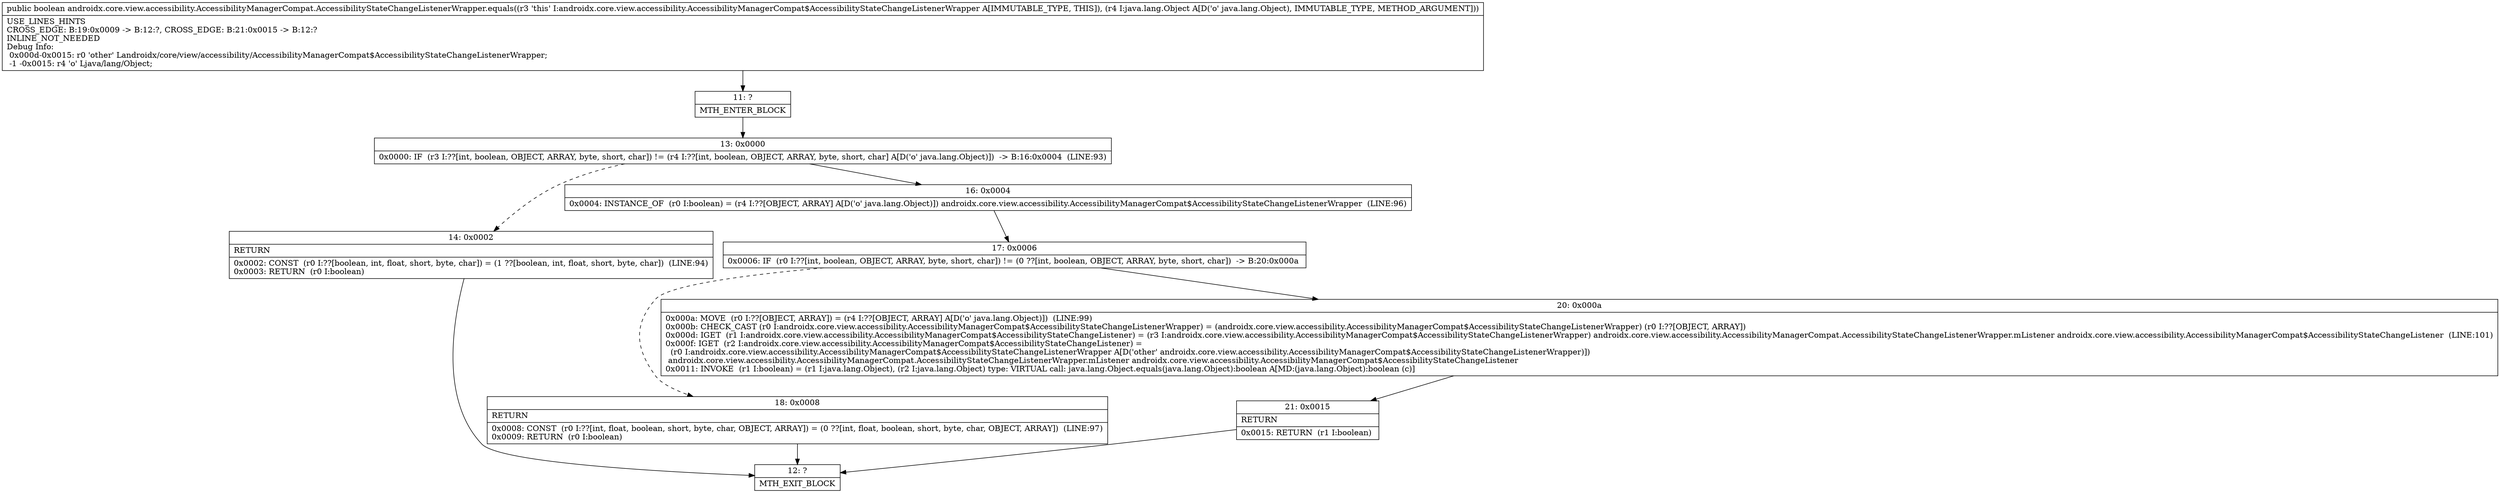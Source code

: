 digraph "CFG forandroidx.core.view.accessibility.AccessibilityManagerCompat.AccessibilityStateChangeListenerWrapper.equals(Ljava\/lang\/Object;)Z" {
Node_11 [shape=record,label="{11\:\ ?|MTH_ENTER_BLOCK\l}"];
Node_13 [shape=record,label="{13\:\ 0x0000|0x0000: IF  (r3 I:??[int, boolean, OBJECT, ARRAY, byte, short, char]) != (r4 I:??[int, boolean, OBJECT, ARRAY, byte, short, char] A[D('o' java.lang.Object)])  \-\> B:16:0x0004  (LINE:93)\l}"];
Node_14 [shape=record,label="{14\:\ 0x0002|RETURN\l|0x0002: CONST  (r0 I:??[boolean, int, float, short, byte, char]) = (1 ??[boolean, int, float, short, byte, char])  (LINE:94)\l0x0003: RETURN  (r0 I:boolean) \l}"];
Node_12 [shape=record,label="{12\:\ ?|MTH_EXIT_BLOCK\l}"];
Node_16 [shape=record,label="{16\:\ 0x0004|0x0004: INSTANCE_OF  (r0 I:boolean) = (r4 I:??[OBJECT, ARRAY] A[D('o' java.lang.Object)]) androidx.core.view.accessibility.AccessibilityManagerCompat$AccessibilityStateChangeListenerWrapper  (LINE:96)\l}"];
Node_17 [shape=record,label="{17\:\ 0x0006|0x0006: IF  (r0 I:??[int, boolean, OBJECT, ARRAY, byte, short, char]) != (0 ??[int, boolean, OBJECT, ARRAY, byte, short, char])  \-\> B:20:0x000a \l}"];
Node_18 [shape=record,label="{18\:\ 0x0008|RETURN\l|0x0008: CONST  (r0 I:??[int, float, boolean, short, byte, char, OBJECT, ARRAY]) = (0 ??[int, float, boolean, short, byte, char, OBJECT, ARRAY])  (LINE:97)\l0x0009: RETURN  (r0 I:boolean) \l}"];
Node_20 [shape=record,label="{20\:\ 0x000a|0x000a: MOVE  (r0 I:??[OBJECT, ARRAY]) = (r4 I:??[OBJECT, ARRAY] A[D('o' java.lang.Object)])  (LINE:99)\l0x000b: CHECK_CAST (r0 I:androidx.core.view.accessibility.AccessibilityManagerCompat$AccessibilityStateChangeListenerWrapper) = (androidx.core.view.accessibility.AccessibilityManagerCompat$AccessibilityStateChangeListenerWrapper) (r0 I:??[OBJECT, ARRAY]) \l0x000d: IGET  (r1 I:androidx.core.view.accessibility.AccessibilityManagerCompat$AccessibilityStateChangeListener) = (r3 I:androidx.core.view.accessibility.AccessibilityManagerCompat$AccessibilityStateChangeListenerWrapper) androidx.core.view.accessibility.AccessibilityManagerCompat.AccessibilityStateChangeListenerWrapper.mListener androidx.core.view.accessibility.AccessibilityManagerCompat$AccessibilityStateChangeListener  (LINE:101)\l0x000f: IGET  (r2 I:androidx.core.view.accessibility.AccessibilityManagerCompat$AccessibilityStateChangeListener) = \l  (r0 I:androidx.core.view.accessibility.AccessibilityManagerCompat$AccessibilityStateChangeListenerWrapper A[D('other' androidx.core.view.accessibility.AccessibilityManagerCompat$AccessibilityStateChangeListenerWrapper)])\l androidx.core.view.accessibility.AccessibilityManagerCompat.AccessibilityStateChangeListenerWrapper.mListener androidx.core.view.accessibility.AccessibilityManagerCompat$AccessibilityStateChangeListener \l0x0011: INVOKE  (r1 I:boolean) = (r1 I:java.lang.Object), (r2 I:java.lang.Object) type: VIRTUAL call: java.lang.Object.equals(java.lang.Object):boolean A[MD:(java.lang.Object):boolean (c)]\l}"];
Node_21 [shape=record,label="{21\:\ 0x0015|RETURN\l|0x0015: RETURN  (r1 I:boolean) \l}"];
MethodNode[shape=record,label="{public boolean androidx.core.view.accessibility.AccessibilityManagerCompat.AccessibilityStateChangeListenerWrapper.equals((r3 'this' I:androidx.core.view.accessibility.AccessibilityManagerCompat$AccessibilityStateChangeListenerWrapper A[IMMUTABLE_TYPE, THIS]), (r4 I:java.lang.Object A[D('o' java.lang.Object), IMMUTABLE_TYPE, METHOD_ARGUMENT]))  | USE_LINES_HINTS\lCROSS_EDGE: B:19:0x0009 \-\> B:12:?, CROSS_EDGE: B:21:0x0015 \-\> B:12:?\lINLINE_NOT_NEEDED\lDebug Info:\l  0x000d\-0x0015: r0 'other' Landroidx\/core\/view\/accessibility\/AccessibilityManagerCompat$AccessibilityStateChangeListenerWrapper;\l  \-1 \-0x0015: r4 'o' Ljava\/lang\/Object;\l}"];
MethodNode -> Node_11;Node_11 -> Node_13;
Node_13 -> Node_14[style=dashed];
Node_13 -> Node_16;
Node_14 -> Node_12;
Node_16 -> Node_17;
Node_17 -> Node_18[style=dashed];
Node_17 -> Node_20;
Node_18 -> Node_12;
Node_20 -> Node_21;
Node_21 -> Node_12;
}

